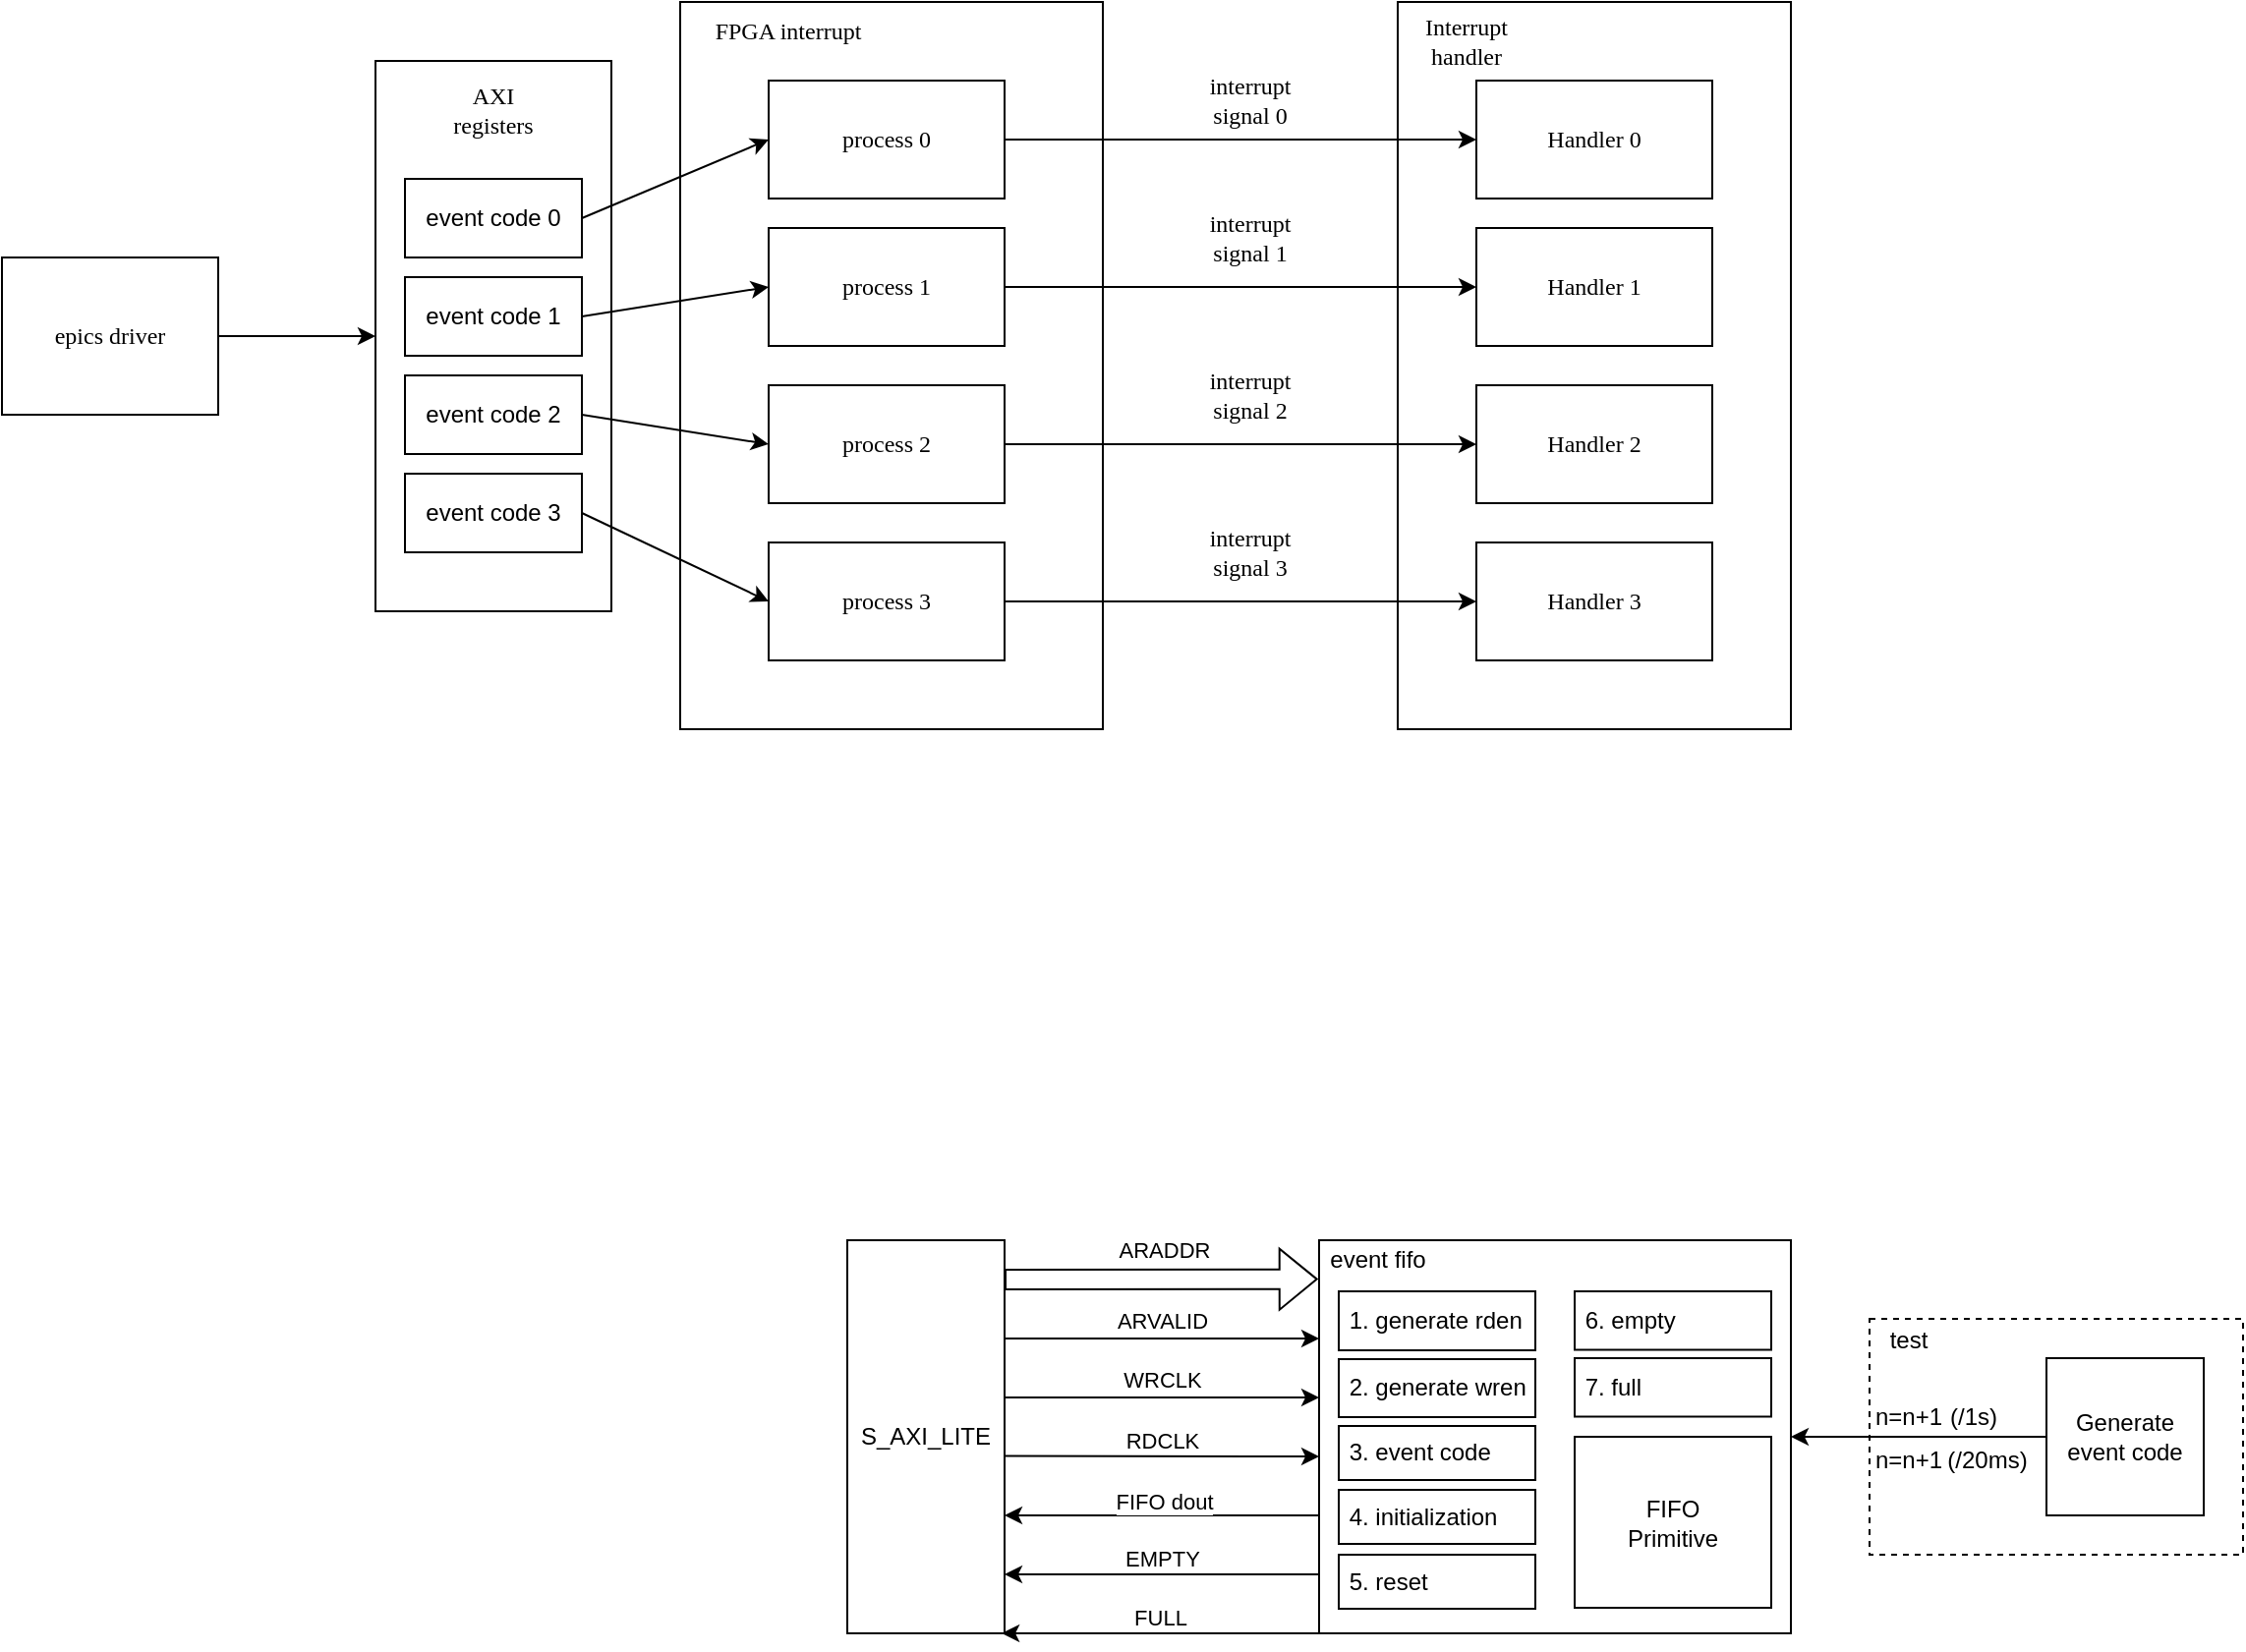 <mxfile version="20.0.1" type="github">
  <diagram id="-LhsDucrHnpyTGSc9BmT" name="Page-1">
    <mxGraphModel dx="1209" dy="642" grid="1" gridSize="10" guides="1" tooltips="1" connect="1" arrows="1" fold="1" page="1" pageScale="1" pageWidth="1654" pageHeight="2336" math="0" shadow="0">
      <root>
        <mxCell id="0" />
        <mxCell id="1" parent="0" />
        <mxCell id="MfT5M9BzXGNBhf8Azcbl-24" value="" style="rounded=0;whiteSpace=wrap;html=1;fontFamily=Verdana;" vertex="1" parent="1">
          <mxGeometry x="920" y="210" width="200" height="370" as="geometry" />
        </mxCell>
        <mxCell id="MfT5M9BzXGNBhf8Azcbl-1" value="" style="rounded=0;whiteSpace=wrap;html=1;" vertex="1" parent="1">
          <mxGeometry x="400" y="240" width="120" height="280" as="geometry" />
        </mxCell>
        <mxCell id="GZpuCzKADMGGE4YqBJ1V-8" style="edgeStyle=orthogonalEdgeStyle;rounded=0;orthogonalLoop=1;jettySize=auto;html=1;exitX=0.006;exitY=0.7;exitDx=0;exitDy=0;exitPerimeter=0;" parent="1" source="GZpuCzKADMGGE4YqBJ1V-1" edge="1">
          <mxGeometry relative="1" as="geometry">
            <mxPoint x="720" y="980" as="targetPoint" />
            <Array as="points" />
          </mxGeometry>
        </mxCell>
        <mxCell id="GZpuCzKADMGGE4YqBJ1V-9" value="FIFO dout" style="edgeLabel;html=1;align=center;verticalAlign=middle;resizable=0;points=[];" parent="GZpuCzKADMGGE4YqBJ1V-8" vertex="1" connectable="0">
          <mxGeometry x="0.181" y="2" relative="1" as="geometry">
            <mxPoint x="14" y="-10" as="offset" />
          </mxGeometry>
        </mxCell>
        <mxCell id="GZpuCzKADMGGE4YqBJ1V-1" value="" style="rounded=0;whiteSpace=wrap;html=1;" parent="1" vertex="1">
          <mxGeometry x="880" y="840" width="240" height="200" as="geometry" />
        </mxCell>
        <mxCell id="GZpuCzKADMGGE4YqBJ1V-3" style="edgeStyle=orthogonalEdgeStyle;rounded=0;orthogonalLoop=1;jettySize=auto;html=1;exitX=1;exitY=0.25;exitDx=0;exitDy=0;entryX=0;entryY=0.25;entryDx=0;entryDy=0;" parent="1" source="GZpuCzKADMGGE4YqBJ1V-2" target="GZpuCzKADMGGE4YqBJ1V-1" edge="1">
          <mxGeometry relative="1" as="geometry" />
        </mxCell>
        <mxCell id="GZpuCzKADMGGE4YqBJ1V-4" value="ARVALID" style="edgeLabel;html=1;align=center;verticalAlign=middle;resizable=0;points=[];" parent="GZpuCzKADMGGE4YqBJ1V-3" vertex="1" connectable="0">
          <mxGeometry x="0.176" y="-1" relative="1" as="geometry">
            <mxPoint x="-14" y="-10" as="offset" />
          </mxGeometry>
        </mxCell>
        <mxCell id="GZpuCzKADMGGE4YqBJ1V-10" style="edgeStyle=orthogonalEdgeStyle;rounded=0;orthogonalLoop=1;jettySize=auto;html=1;exitX=0.999;exitY=0.549;exitDx=0;exitDy=0;exitPerimeter=0;" parent="1" source="GZpuCzKADMGGE4YqBJ1V-2" edge="1">
          <mxGeometry relative="1" as="geometry">
            <mxPoint x="880" y="950" as="targetPoint" />
            <Array as="points">
              <mxPoint x="880" y="950" />
            </Array>
          </mxGeometry>
        </mxCell>
        <mxCell id="GZpuCzKADMGGE4YqBJ1V-15" value="RDCLK" style="edgeLabel;html=1;align=center;verticalAlign=middle;resizable=0;points=[];" parent="GZpuCzKADMGGE4YqBJ1V-10" vertex="1" connectable="0">
          <mxGeometry x="0.162" y="-1" relative="1" as="geometry">
            <mxPoint x="-13" y="-9" as="offset" />
          </mxGeometry>
        </mxCell>
        <mxCell id="GZpuCzKADMGGE4YqBJ1V-2" value="S_AXI_LITE" style="rounded=0;whiteSpace=wrap;html=1;" parent="1" vertex="1">
          <mxGeometry x="640" y="840" width="80" height="200" as="geometry" />
        </mxCell>
        <mxCell id="GZpuCzKADMGGE4YqBJ1V-5" value="" style="shape=flexArrow;endArrow=classic;html=1;rounded=0;entryX=-0.008;entryY=0.099;entryDx=0;entryDy=0;entryPerimeter=0;" parent="1" edge="1">
          <mxGeometry width="50" height="50" relative="1" as="geometry">
            <mxPoint x="720" y="860" as="sourcePoint" />
            <mxPoint x="879.36" y="859.8" as="targetPoint" />
          </mxGeometry>
        </mxCell>
        <mxCell id="GZpuCzKADMGGE4YqBJ1V-7" value="ARADDR" style="edgeLabel;html=1;align=center;verticalAlign=middle;resizable=0;points=[];" parent="GZpuCzKADMGGE4YqBJ1V-5" vertex="1" connectable="0">
          <mxGeometry x="-0.115" y="-2" relative="1" as="geometry">
            <mxPoint x="10" y="-17" as="offset" />
          </mxGeometry>
        </mxCell>
        <mxCell id="GZpuCzKADMGGE4YqBJ1V-12" style="edgeStyle=orthogonalEdgeStyle;rounded=0;orthogonalLoop=1;jettySize=auto;html=1;exitX=1;exitY=0.5;exitDx=0;exitDy=0;entryX=0;entryY=0.5;entryDx=0;entryDy=0;" parent="1" edge="1">
          <mxGeometry relative="1" as="geometry">
            <mxPoint x="720" y="920" as="sourcePoint" />
            <mxPoint x="880" y="920" as="targetPoint" />
          </mxGeometry>
        </mxCell>
        <mxCell id="GZpuCzKADMGGE4YqBJ1V-13" value="WRCLK" style="edgeLabel;html=1;align=center;verticalAlign=middle;resizable=0;points=[];" parent="GZpuCzKADMGGE4YqBJ1V-12" vertex="1" connectable="0">
          <mxGeometry x="0.142" y="1" relative="1" as="geometry">
            <mxPoint x="-12" y="-8" as="offset" />
          </mxGeometry>
        </mxCell>
        <mxCell id="GZpuCzKADMGGE4YqBJ1V-18" style="edgeStyle=orthogonalEdgeStyle;rounded=0;orthogonalLoop=1;jettySize=auto;html=1;exitX=0;exitY=0.5;exitDx=0;exitDy=0;entryX=1;entryY=0.5;entryDx=0;entryDy=0;" parent="1" source="GZpuCzKADMGGE4YqBJ1V-17" target="GZpuCzKADMGGE4YqBJ1V-1" edge="1">
          <mxGeometry relative="1" as="geometry" />
        </mxCell>
        <mxCell id="GZpuCzKADMGGE4YqBJ1V-17" value="&lt;div&gt;Generate&lt;/div&gt;&lt;div&gt;event code&lt;/div&gt;" style="rounded=0;whiteSpace=wrap;html=1;" parent="1" vertex="1">
          <mxGeometry x="1250" y="900" width="80" height="80" as="geometry" />
        </mxCell>
        <mxCell id="GZpuCzKADMGGE4YqBJ1V-19" value="n=n+1" style="text;html=1;strokeColor=none;fillColor=none;align=center;verticalAlign=middle;whiteSpace=wrap;rounded=0;" parent="1" vertex="1">
          <mxGeometry x="1160" y="919" width="40" height="21" as="geometry" />
        </mxCell>
        <mxCell id="GZpuCzKADMGGE4YqBJ1V-20" value="(/1s)" style="text;html=1;strokeColor=none;fillColor=none;align=center;verticalAlign=middle;whiteSpace=wrap;rounded=0;" parent="1" vertex="1">
          <mxGeometry x="1193" y="919" width="40" height="21" as="geometry" />
        </mxCell>
        <mxCell id="GZpuCzKADMGGE4YqBJ1V-21" value="" style="rounded=0;whiteSpace=wrap;html=1;fillColor=none;" parent="1" vertex="1">
          <mxGeometry x="1010" y="940" width="100" height="87" as="geometry" />
        </mxCell>
        <mxCell id="GZpuCzKADMGGE4YqBJ1V-24" value="&lt;div&gt;FIFO&lt;/div&gt;&lt;div&gt;Primitive&lt;/div&gt;" style="text;html=1;strokeColor=none;fillColor=none;align=center;verticalAlign=middle;whiteSpace=wrap;rounded=0;" parent="1" vertex="1">
          <mxGeometry x="1030" y="968.5" width="60" height="30" as="geometry" />
        </mxCell>
        <mxCell id="GZpuCzKADMGGE4YqBJ1V-25" value="&amp;nbsp;1. generate rden" style="rounded=0;whiteSpace=wrap;html=1;fillColor=none;align=left;" parent="1" vertex="1">
          <mxGeometry x="890" y="866" width="100" height="30" as="geometry" />
        </mxCell>
        <mxCell id="GZpuCzKADMGGE4YqBJ1V-26" value="&amp;nbsp;2. generate wren" style="rounded=0;whiteSpace=wrap;html=1;fillColor=none;align=left;" parent="1" vertex="1">
          <mxGeometry x="890" y="900.5" width="100" height="29.5" as="geometry" />
        </mxCell>
        <mxCell id="GZpuCzKADMGGE4YqBJ1V-27" value="" style="rounded=0;whiteSpace=wrap;html=1;fillColor=none;dashed=1;" parent="1" vertex="1">
          <mxGeometry x="1160" y="880" width="190" height="120" as="geometry" />
        </mxCell>
        <mxCell id="GZpuCzKADMGGE4YqBJ1V-28" value="test" style="text;html=1;strokeColor=none;fillColor=none;align=center;verticalAlign=middle;whiteSpace=wrap;rounded=0;dashed=1;" parent="1" vertex="1">
          <mxGeometry x="1160" y="880.5" width="40" height="20" as="geometry" />
        </mxCell>
        <mxCell id="GZpuCzKADMGGE4YqBJ1V-30" value="&amp;nbsp;3. event code" style="rounded=0;whiteSpace=wrap;html=1;fillColor=none;align=left;" parent="1" vertex="1">
          <mxGeometry x="890" y="934.5" width="100" height="27.5" as="geometry" />
        </mxCell>
        <mxCell id="GZpuCzKADMGGE4YqBJ1V-31" value="event fifo" style="text;html=1;strokeColor=none;fillColor=none;align=center;verticalAlign=middle;whiteSpace=wrap;rounded=0;dashed=1;" parent="1" vertex="1">
          <mxGeometry x="880" y="840" width="60" height="20" as="geometry" />
        </mxCell>
        <mxCell id="GZpuCzKADMGGE4YqBJ1V-33" value="&amp;nbsp;4. initialization" style="rounded=0;whiteSpace=wrap;html=1;fillColor=none;align=left;" parent="1" vertex="1">
          <mxGeometry x="890" y="967" width="100" height="27.5" as="geometry" />
        </mxCell>
        <mxCell id="GZpuCzKADMGGE4YqBJ1V-34" value="&amp;nbsp;5. reset" style="rounded=0;whiteSpace=wrap;html=1;fillColor=none;align=left;" parent="1" vertex="1">
          <mxGeometry x="890" y="1000" width="100" height="27.5" as="geometry" />
        </mxCell>
        <mxCell id="thS4eRWoPYg2XnfyWAwR-3" value="&amp;nbsp;6. empty" style="rounded=0;whiteSpace=wrap;html=1;fillColor=none;align=left;" parent="1" vertex="1">
          <mxGeometry x="1010" y="866" width="100" height="29.75" as="geometry" />
        </mxCell>
        <mxCell id="thS4eRWoPYg2XnfyWAwR-5" value="&amp;nbsp;7. full" style="rounded=0;whiteSpace=wrap;html=1;fillColor=none;align=left;" parent="1" vertex="1">
          <mxGeometry x="1010" y="900" width="100" height="29.75" as="geometry" />
        </mxCell>
        <mxCell id="thS4eRWoPYg2XnfyWAwR-6" style="edgeStyle=orthogonalEdgeStyle;rounded=0;orthogonalLoop=1;jettySize=auto;html=1;" parent="1" edge="1">
          <mxGeometry relative="1" as="geometry">
            <mxPoint x="880" y="1010" as="sourcePoint" />
            <mxPoint x="720" y="1010" as="targetPoint" />
            <Array as="points" />
          </mxGeometry>
        </mxCell>
        <mxCell id="thS4eRWoPYg2XnfyWAwR-7" value="EMPTY" style="edgeLabel;html=1;align=center;verticalAlign=middle;resizable=0;points=[];" parent="thS4eRWoPYg2XnfyWAwR-6" vertex="1" connectable="0">
          <mxGeometry x="0.181" y="2" relative="1" as="geometry">
            <mxPoint x="14" y="-10" as="offset" />
          </mxGeometry>
        </mxCell>
        <mxCell id="thS4eRWoPYg2XnfyWAwR-8" style="edgeStyle=orthogonalEdgeStyle;rounded=0;orthogonalLoop=1;jettySize=auto;html=1;exitX=0.006;exitY=0.7;exitDx=0;exitDy=0;exitPerimeter=0;" parent="1" edge="1">
          <mxGeometry relative="1" as="geometry">
            <mxPoint x="880" y="1040" as="sourcePoint" />
            <mxPoint x="718.56" y="1040" as="targetPoint" />
            <Array as="points" />
          </mxGeometry>
        </mxCell>
        <mxCell id="thS4eRWoPYg2XnfyWAwR-9" value="FULL" style="edgeLabel;html=1;align=center;verticalAlign=middle;resizable=0;points=[];" parent="thS4eRWoPYg2XnfyWAwR-8" vertex="1" connectable="0">
          <mxGeometry x="0.181" y="2" relative="1" as="geometry">
            <mxPoint x="14" y="-10" as="offset" />
          </mxGeometry>
        </mxCell>
        <mxCell id="thS4eRWoPYg2XnfyWAwR-12" value="n=n+1" style="text;html=1;strokeColor=none;fillColor=none;align=center;verticalAlign=middle;whiteSpace=wrap;rounded=0;" parent="1" vertex="1">
          <mxGeometry x="1160" y="941" width="40" height="21" as="geometry" />
        </mxCell>
        <mxCell id="thS4eRWoPYg2XnfyWAwR-15" value="(/20ms)" style="text;html=1;strokeColor=none;fillColor=none;align=center;verticalAlign=middle;whiteSpace=wrap;rounded=0;" parent="1" vertex="1">
          <mxGeometry x="1200" y="941" width="40" height="21" as="geometry" />
        </mxCell>
        <mxCell id="MfT5M9BzXGNBhf8Azcbl-2" value="&lt;div&gt;&lt;font face=&quot;Verdana&quot;&gt;AXI&lt;/font&gt;&lt;/div&gt;&lt;div&gt;&lt;font face=&quot;Verdana&quot;&gt;registers&lt;/font&gt;&lt;/div&gt;" style="text;html=1;strokeColor=none;fillColor=none;align=center;verticalAlign=middle;whiteSpace=wrap;rounded=0;" vertex="1" parent="1">
          <mxGeometry x="430" y="250" width="60" height="30" as="geometry" />
        </mxCell>
        <mxCell id="MfT5M9BzXGNBhf8Azcbl-5" value="event code 0" style="rounded=0;whiteSpace=wrap;html=1;" vertex="1" parent="1">
          <mxGeometry x="415" y="300" width="90" height="40" as="geometry" />
        </mxCell>
        <mxCell id="MfT5M9BzXGNBhf8Azcbl-6" value="event code 1" style="rounded=0;whiteSpace=wrap;html=1;" vertex="1" parent="1">
          <mxGeometry x="415" y="350" width="90" height="40" as="geometry" />
        </mxCell>
        <mxCell id="MfT5M9BzXGNBhf8Azcbl-7" value="event code 2" style="rounded=0;whiteSpace=wrap;html=1;" vertex="1" parent="1">
          <mxGeometry x="415" y="400" width="90" height="40" as="geometry" />
        </mxCell>
        <mxCell id="MfT5M9BzXGNBhf8Azcbl-8" value="event code 3" style="rounded=0;whiteSpace=wrap;html=1;" vertex="1" parent="1">
          <mxGeometry x="415" y="450" width="90" height="40" as="geometry" />
        </mxCell>
        <mxCell id="MfT5M9BzXGNBhf8Azcbl-11" style="edgeStyle=orthogonalEdgeStyle;rounded=0;orthogonalLoop=1;jettySize=auto;html=1;exitX=1;exitY=0.5;exitDx=0;exitDy=0;fontFamily=Verdana;" edge="1" parent="1" source="MfT5M9BzXGNBhf8Azcbl-9" target="MfT5M9BzXGNBhf8Azcbl-1">
          <mxGeometry relative="1" as="geometry" />
        </mxCell>
        <mxCell id="MfT5M9BzXGNBhf8Azcbl-9" value="epics driver" style="rounded=0;whiteSpace=wrap;html=1;fontFamily=Verdana;" vertex="1" parent="1">
          <mxGeometry x="210" y="340" width="110" height="80" as="geometry" />
        </mxCell>
        <mxCell id="MfT5M9BzXGNBhf8Azcbl-12" value="" style="rounded=0;whiteSpace=wrap;html=1;fontFamily=Verdana;" vertex="1" parent="1">
          <mxGeometry x="555" y="210" width="215" height="370" as="geometry" />
        </mxCell>
        <mxCell id="MfT5M9BzXGNBhf8Azcbl-30" style="edgeStyle=orthogonalEdgeStyle;rounded=0;orthogonalLoop=1;jettySize=auto;html=1;exitX=1;exitY=0.5;exitDx=0;exitDy=0;entryX=0;entryY=0.5;entryDx=0;entryDy=0;fontFamily=Verdana;" edge="1" parent="1" source="MfT5M9BzXGNBhf8Azcbl-13" target="MfT5M9BzXGNBhf8Azcbl-26">
          <mxGeometry relative="1" as="geometry" />
        </mxCell>
        <mxCell id="MfT5M9BzXGNBhf8Azcbl-13" value="process 0" style="rounded=0;whiteSpace=wrap;html=1;fontFamily=Verdana;" vertex="1" parent="1">
          <mxGeometry x="600" y="250" width="120" height="60" as="geometry" />
        </mxCell>
        <mxCell id="MfT5M9BzXGNBhf8Azcbl-31" style="edgeStyle=orthogonalEdgeStyle;rounded=0;orthogonalLoop=1;jettySize=auto;html=1;exitX=1;exitY=0.5;exitDx=0;exitDy=0;fontFamily=Verdana;" edge="1" parent="1" source="MfT5M9BzXGNBhf8Azcbl-14" target="MfT5M9BzXGNBhf8Azcbl-27">
          <mxGeometry relative="1" as="geometry" />
        </mxCell>
        <mxCell id="MfT5M9BzXGNBhf8Azcbl-14" value="process 1" style="rounded=0;whiteSpace=wrap;html=1;fontFamily=Verdana;" vertex="1" parent="1">
          <mxGeometry x="600" y="325" width="120" height="60" as="geometry" />
        </mxCell>
        <mxCell id="MfT5M9BzXGNBhf8Azcbl-32" style="edgeStyle=orthogonalEdgeStyle;rounded=0;orthogonalLoop=1;jettySize=auto;html=1;exitX=1;exitY=0.5;exitDx=0;exitDy=0;entryX=0;entryY=0.5;entryDx=0;entryDy=0;fontFamily=Verdana;" edge="1" parent="1" source="MfT5M9BzXGNBhf8Azcbl-16" target="MfT5M9BzXGNBhf8Azcbl-28">
          <mxGeometry relative="1" as="geometry" />
        </mxCell>
        <mxCell id="MfT5M9BzXGNBhf8Azcbl-16" value="process 2" style="rounded=0;whiteSpace=wrap;html=1;fontFamily=Verdana;" vertex="1" parent="1">
          <mxGeometry x="600" y="405" width="120" height="60" as="geometry" />
        </mxCell>
        <mxCell id="MfT5M9BzXGNBhf8Azcbl-33" style="edgeStyle=orthogonalEdgeStyle;rounded=0;orthogonalLoop=1;jettySize=auto;html=1;exitX=1;exitY=0.5;exitDx=0;exitDy=0;entryX=0;entryY=0.5;entryDx=0;entryDy=0;fontFamily=Verdana;" edge="1" parent="1" source="MfT5M9BzXGNBhf8Azcbl-17" target="MfT5M9BzXGNBhf8Azcbl-29">
          <mxGeometry relative="1" as="geometry" />
        </mxCell>
        <mxCell id="MfT5M9BzXGNBhf8Azcbl-17" value="process 3" style="rounded=0;whiteSpace=wrap;html=1;fontFamily=Verdana;" vertex="1" parent="1">
          <mxGeometry x="600" y="485" width="120" height="60" as="geometry" />
        </mxCell>
        <mxCell id="MfT5M9BzXGNBhf8Azcbl-19" value="" style="endArrow=classic;html=1;rounded=0;fontFamily=Verdana;exitX=1;exitY=0.5;exitDx=0;exitDy=0;entryX=0;entryY=0.5;entryDx=0;entryDy=0;" edge="1" parent="1" source="MfT5M9BzXGNBhf8Azcbl-5" target="MfT5M9BzXGNBhf8Azcbl-13">
          <mxGeometry width="50" height="50" relative="1" as="geometry">
            <mxPoint x="580" y="460" as="sourcePoint" />
            <mxPoint x="630" y="410" as="targetPoint" />
          </mxGeometry>
        </mxCell>
        <mxCell id="MfT5M9BzXGNBhf8Azcbl-20" value="" style="endArrow=classic;html=1;rounded=0;fontFamily=Verdana;exitX=1;exitY=0.5;exitDx=0;exitDy=0;entryX=0;entryY=0.5;entryDx=0;entryDy=0;" edge="1" parent="1" source="MfT5M9BzXGNBhf8Azcbl-6" target="MfT5M9BzXGNBhf8Azcbl-14">
          <mxGeometry width="50" height="50" relative="1" as="geometry">
            <mxPoint x="580" y="460" as="sourcePoint" />
            <mxPoint x="630" y="410" as="targetPoint" />
          </mxGeometry>
        </mxCell>
        <mxCell id="MfT5M9BzXGNBhf8Azcbl-21" value="" style="endArrow=classic;html=1;rounded=0;fontFamily=Verdana;exitX=1;exitY=0.5;exitDx=0;exitDy=0;entryX=0;entryY=0.5;entryDx=0;entryDy=0;" edge="1" parent="1" source="MfT5M9BzXGNBhf8Azcbl-7" target="MfT5M9BzXGNBhf8Azcbl-16">
          <mxGeometry width="50" height="50" relative="1" as="geometry">
            <mxPoint x="580" y="460" as="sourcePoint" />
            <mxPoint x="630" y="410" as="targetPoint" />
          </mxGeometry>
        </mxCell>
        <mxCell id="MfT5M9BzXGNBhf8Azcbl-22" value="" style="endArrow=classic;html=1;rounded=0;fontFamily=Verdana;exitX=1;exitY=0.5;exitDx=0;exitDy=0;entryX=0;entryY=0.5;entryDx=0;entryDy=0;" edge="1" parent="1" source="MfT5M9BzXGNBhf8Azcbl-8" target="MfT5M9BzXGNBhf8Azcbl-17">
          <mxGeometry width="50" height="50" relative="1" as="geometry">
            <mxPoint x="580" y="460" as="sourcePoint" />
            <mxPoint x="630" y="410" as="targetPoint" />
          </mxGeometry>
        </mxCell>
        <mxCell id="MfT5M9BzXGNBhf8Azcbl-23" value="FPGA interrupt" style="text;html=1;strokeColor=none;fillColor=none;align=center;verticalAlign=middle;whiteSpace=wrap;rounded=0;fontFamily=Verdana;" vertex="1" parent="1">
          <mxGeometry x="555" y="210" width="110" height="30" as="geometry" />
        </mxCell>
        <mxCell id="MfT5M9BzXGNBhf8Azcbl-25" value="Interrupt handler" style="text;html=1;strokeColor=none;fillColor=none;align=center;verticalAlign=middle;whiteSpace=wrap;rounded=0;fontFamily=Verdana;" vertex="1" parent="1">
          <mxGeometry x="920" y="210" width="70" height="40" as="geometry" />
        </mxCell>
        <mxCell id="MfT5M9BzXGNBhf8Azcbl-26" value="Handler 0" style="rounded=0;whiteSpace=wrap;html=1;fontFamily=Verdana;" vertex="1" parent="1">
          <mxGeometry x="960" y="250" width="120" height="60" as="geometry" />
        </mxCell>
        <mxCell id="MfT5M9BzXGNBhf8Azcbl-27" value="Handler 1" style="rounded=0;whiteSpace=wrap;html=1;fontFamily=Verdana;" vertex="1" parent="1">
          <mxGeometry x="960" y="325" width="120" height="60" as="geometry" />
        </mxCell>
        <mxCell id="MfT5M9BzXGNBhf8Azcbl-28" value="Handler 2" style="rounded=0;whiteSpace=wrap;html=1;fontFamily=Verdana;" vertex="1" parent="1">
          <mxGeometry x="960" y="405" width="120" height="60" as="geometry" />
        </mxCell>
        <mxCell id="MfT5M9BzXGNBhf8Azcbl-29" value="Handler 3" style="rounded=0;whiteSpace=wrap;html=1;fontFamily=Verdana;" vertex="1" parent="1">
          <mxGeometry x="960" y="485" width="120" height="60" as="geometry" />
        </mxCell>
        <mxCell id="MfT5M9BzXGNBhf8Azcbl-34" value="&lt;div&gt;interrupt&lt;/div&gt;&lt;div&gt;signal 0&lt;br&gt;&lt;/div&gt;" style="text;html=1;strokeColor=none;fillColor=none;align=center;verticalAlign=middle;whiteSpace=wrap;rounded=0;fontFamily=Verdana;" vertex="1" parent="1">
          <mxGeometry x="810" y="240" width="70" height="40" as="geometry" />
        </mxCell>
        <mxCell id="MfT5M9BzXGNBhf8Azcbl-36" value="&lt;div&gt;interrupt&lt;/div&gt;&lt;div&gt;signal 1&lt;br&gt;&lt;/div&gt;" style="text;html=1;strokeColor=none;fillColor=none;align=center;verticalAlign=middle;whiteSpace=wrap;rounded=0;fontFamily=Verdana;" vertex="1" parent="1">
          <mxGeometry x="810" y="310" width="70" height="40" as="geometry" />
        </mxCell>
        <mxCell id="MfT5M9BzXGNBhf8Azcbl-37" value="&lt;div&gt;interrupt&lt;/div&gt;&lt;div&gt;signal 2&lt;br&gt;&lt;/div&gt;" style="text;html=1;strokeColor=none;fillColor=none;align=center;verticalAlign=middle;whiteSpace=wrap;rounded=0;fontFamily=Verdana;" vertex="1" parent="1">
          <mxGeometry x="810" y="390" width="70" height="40" as="geometry" />
        </mxCell>
        <mxCell id="MfT5M9BzXGNBhf8Azcbl-38" value="&lt;div&gt;interrupt&lt;/div&gt;&lt;div&gt;signal 3&lt;br&gt;&lt;/div&gt;" style="text;html=1;strokeColor=none;fillColor=none;align=center;verticalAlign=middle;whiteSpace=wrap;rounded=0;fontFamily=Verdana;" vertex="1" parent="1">
          <mxGeometry x="810" y="470" width="70" height="40" as="geometry" />
        </mxCell>
      </root>
    </mxGraphModel>
  </diagram>
</mxfile>
